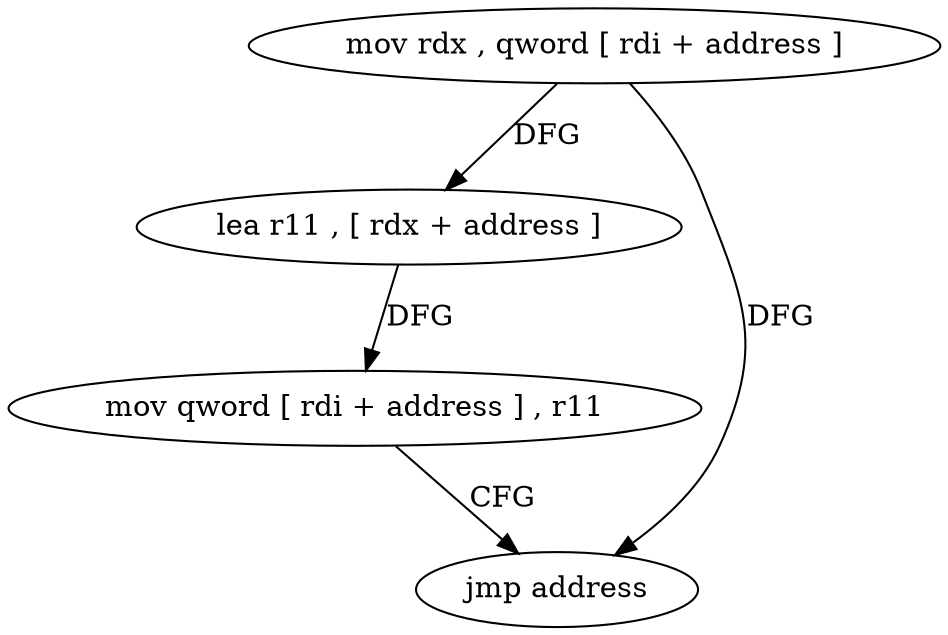 digraph "func" {
"287943" [label = "mov rdx , qword [ rdi + address ]" ]
"287947" [label = "lea r11 , [ rdx + address ]" ]
"287951" [label = "mov qword [ rdi + address ] , r11" ]
"287955" [label = "jmp address" ]
"287943" -> "287947" [ label = "DFG" ]
"287943" -> "287955" [ label = "DFG" ]
"287947" -> "287951" [ label = "DFG" ]
"287951" -> "287955" [ label = "CFG" ]
}

